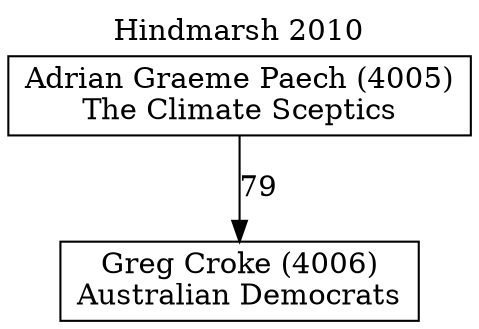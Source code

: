 // House preference flow
digraph "Greg Croke (4006)_Hindmarsh_2010" {
	graph [label="Hindmarsh 2010" labelloc=t mclimit=10]
	node [shape=box]
	"Greg Croke (4006)" [label="Greg Croke (4006)
Australian Democrats"]
	"Adrian Graeme Paech (4005)" [label="Adrian Graeme Paech (4005)
The Climate Sceptics"]
	"Adrian Graeme Paech (4005)" -> "Greg Croke (4006)" [label=79]
}

